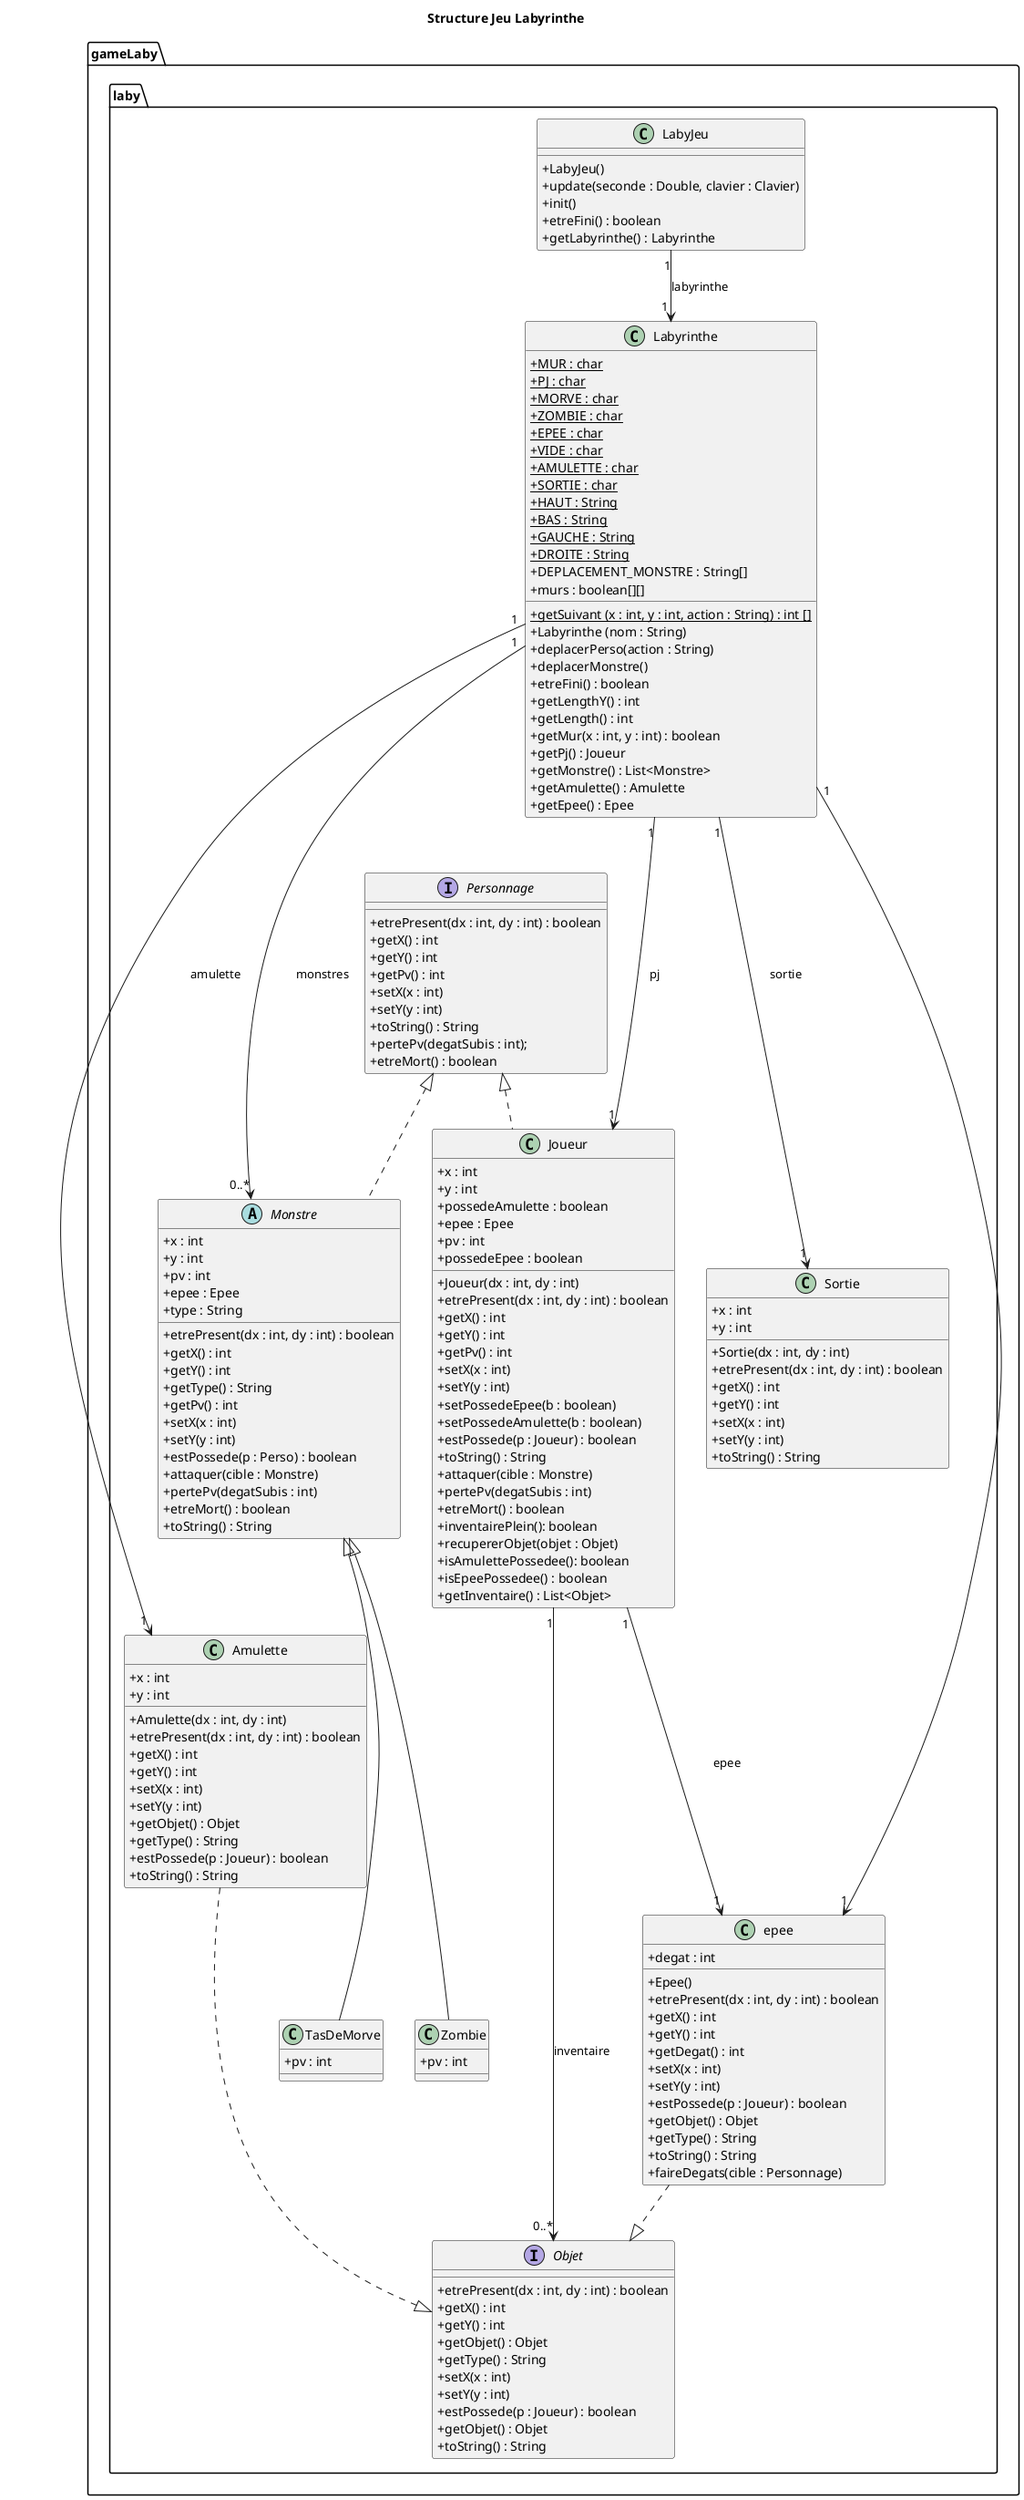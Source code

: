 @startuml
'https://plantuml.com/class-diagram

title Structure Jeu Labyrinthe


package gameLaby.laby{
skinparam classAttributeIconSize 0
class Labyrinthe{
+ {static} MUR : char
+ {static} PJ : char
+ {static} MORVE : char
+ {static} ZOMBIE : char
+ {static} EPEE : char
+ {static} VIDE : char
+ {static} AMULETTE : char
+ {static} SORTIE : char
+ {static} HAUT : String
+ {static} BAS : String
+ {static} GAUCHE : String
+ {static} DROITE : String
+ DEPLACEMENT_MONSTRE : String[]
+ murs : boolean[][]
+ {static} getSuivant (x : int, y : int, action : String) : int []
+ Labyrinthe (nom : String)
+ deplacerPerso(action : String)
+ deplacerMonstre()
+ etreFini() : boolean
+ getLengthY() : int
+ getLength() : int
+ getMur(x : int, y : int) : boolean
+ getPj() : Joueur
+ getMonstre() : List<Monstre>
+ getAmulette() : Amulette
+ getEpee() : Epee
}

class LabyJeu{
+LabyJeu()
+update(seconde : Double, clavier : Clavier)
+init()
+etreFini() : boolean
+getLabyrinthe() : Labyrinthe
}


interface Personnage{
+ etrePresent(dx : int, dy : int) : boolean
+ getX() : int
+ getY() : int
+ getPv() : int
+ setX(x : int)
+ setY(y : int)
+ toString() : String
+ pertePv(degatSubis : int);
+ etreMort() : boolean
}

class Amulette{
+ x : int
+ y : int
+ Amulette(dx : int, dy : int)
+ etrePresent(dx : int, dy : int) : boolean
+ getX() : int
+ getY() : int
+ setX(x : int)
+ setY(y : int)
+ getObjet() : Objet
+ getType() : String
+ estPossede(p : Joueur) : boolean
+ toString() : String
}

interface Objet{
+ etrePresent(dx : int, dy : int) : boolean
+ getX() : int
+ getY() : int
+ getObjet() : Objet
+ getType() : String
+ setX(x : int)
+ setY(y : int)
+ estPossede(p : Joueur) : boolean
+ getObjet() : Objet
+ toString() : String
}

class Sortie{
+ x : int
+ y : int
+ Sortie(dx : int, dy : int)
+ etrePresent(dx : int, dy : int) : boolean
+ getX() : int
+ getY() : int
+ setX(x : int)
+ setY(y : int)
+ toString() : String
}
class Joueur{
+ x : int
+ y : int
+ possedeAmulette : boolean
+ epee : Epee
+ pv : int
+ possedeEpee : boolean
+ Joueur(dx : int, dy : int)
+ etrePresent(dx : int, dy : int) : boolean
+ getX() : int
+ getY() : int
+ getPv() : int
+ setX(x : int)
+ setY(y : int)
+ setPossedeEpee(b : boolean)
+ setPossedeAmulette(b : boolean)
+ estPossede(p : Joueur) : boolean
+ toString() : String
+ attaquer(cible : Monstre)
+ pertePv(degatSubis : int)
+ etreMort() : boolean
+ inventairePlein(): boolean
+ recupererObjet(objet : Objet)
+ isAmulettePossedee(): boolean
+ isEpeePossedee() : boolean
+ getInventaire() : List<Objet>
}

abstract Monstre{
+ x : int
+ y : int
+ pv : int
+ epee : Epee
+ type : String
+ etrePresent(dx : int, dy : int) : boolean
+ getX() : int
+ getY() : int
+ getType() : String
+ getPv() : int
+ setX(x : int)
+ setY(y : int)
+ estPossede(p : Perso) : boolean
+ attaquer(cible : Monstre)
+ pertePv(degatSubis : int)
+ etreMort() : boolean
+ toString() : String
}

class TasDeMorve{
+ pv : int
}

class Zombie{
+ pv : int
}

class epee{
+ degat : int
+ Epee()
+ etrePresent(dx : int, dy : int) : boolean
+ getX() : int
+ getY() : int
+ getDegat() : int
+ setX(x : int)
+ setY(y : int)
+ estPossede(p : Joueur) : boolean
+ getObjet() : Objet
+ getType() : String
+ toString() : String
+ faireDegats(cible : Personnage)
}
}




LabyJeu "1" --> "1 " Labyrinthe : labyrinthe
Labyrinthe "1" ---> "1" Joueur : pj
Labyrinthe "1" ---> "1" Sortie : sortie
Labyrinthe "1" ---> "1" Amulette : amulette
Labyrinthe "1" ---> "0..*" Monstre : monstres
Amulette  ..|>  Objet
Joueur "1"--> "0..*"Objet : inventaire
Personnage  <|..  Joueur
epee "1"<---"1" Labyrinthe
Personnage  <|..  Monstre
Monstre <|-- TasDeMorve
Monstre <|-- Zombie
epee ..|> Objet
Joueur "1" --> "1" epee : "epee"





@enduml